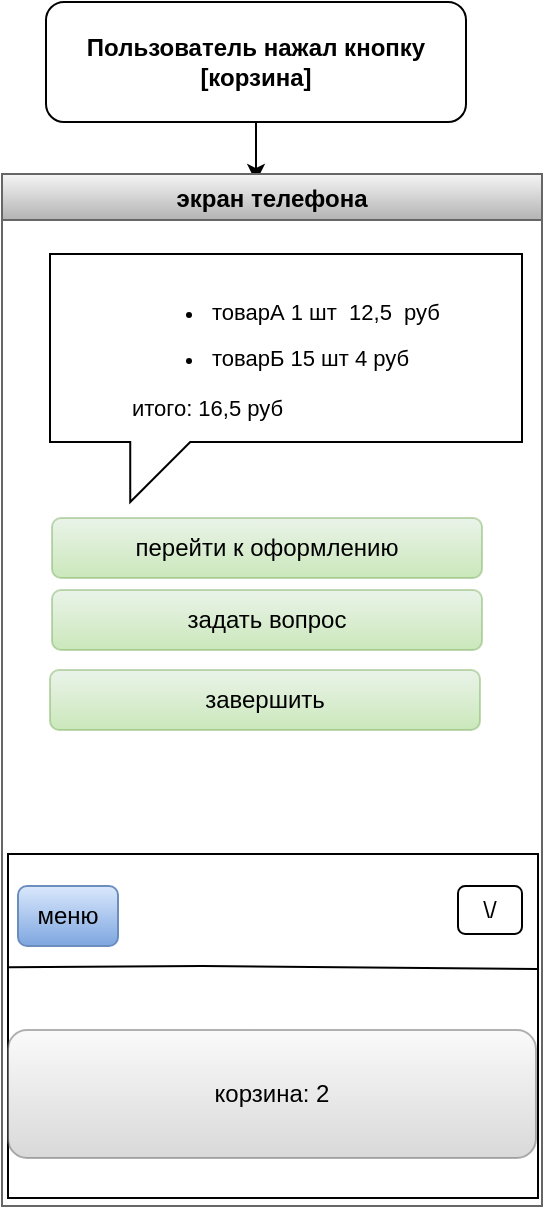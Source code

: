 <mxfile version="21.5.1" type="device">
  <diagram id="C5RBs43oDa-KdzZeNtuy" name="Page-1">
    <mxGraphModel dx="1036" dy="606" grid="1" gridSize="4" guides="1" tooltips="1" connect="1" arrows="1" fold="1" page="1" pageScale="1" pageWidth="827" pageHeight="1169" math="0" shadow="0">
      <root>
        <mxCell id="WIyWlLk6GJQsqaUBKTNV-0" />
        <mxCell id="WIyWlLk6GJQsqaUBKTNV-1" parent="WIyWlLk6GJQsqaUBKTNV-0" />
        <mxCell id="qxq8ClxkGFcVq4Ig2xDk-7" value="" style="endArrow=classic;html=1;rounded=0;exitX=0.5;exitY=1;exitDx=0;exitDy=0;" parent="WIyWlLk6GJQsqaUBKTNV-1" source="qxq8ClxkGFcVq4Ig2xDk-8" edge="1">
          <mxGeometry width="50" height="50" relative="1" as="geometry">
            <mxPoint x="435" y="70" as="sourcePoint" />
            <mxPoint x="435" y="180" as="targetPoint" />
          </mxGeometry>
        </mxCell>
        <mxCell id="qxq8ClxkGFcVq4Ig2xDk-8" value="&lt;b&gt;Пользователь нажал кнопку [корзина]&lt;/b&gt;" style="rounded=1;whiteSpace=wrap;html=1;" parent="WIyWlLk6GJQsqaUBKTNV-1" vertex="1">
          <mxGeometry x="330" y="90" width="210" height="60" as="geometry" />
        </mxCell>
        <mxCell id="qxq8ClxkGFcVq4Ig2xDk-9" value="экран телефона" style="swimlane;fillColor=#f5f5f5;gradientColor=#b3b3b3;strokeColor=#666666;" parent="WIyWlLk6GJQsqaUBKTNV-1" vertex="1">
          <mxGeometry x="308" y="176" width="270" height="516" as="geometry" />
        </mxCell>
        <mxCell id="qxq8ClxkGFcVq4Ig2xDk-14" value="&lt;ul&gt;&lt;li style=&quot;font-size: 11px;&quot;&gt;&lt;p style=&quot;line-height: 100%; margin-bottom: 0cm;&quot; align=&quot;left&quot;&gt;&lt;span style=&quot;white-space: pre;&quot;&gt;товарА 1 шт  12,5  руб&lt;/span&gt;&lt;/p&gt;&lt;/li&gt;&lt;li style=&quot;font-size: 11px;&quot;&gt;&lt;p style=&quot;line-height: 100%; margin-bottom: 0cm;&quot; align=&quot;left&quot;&gt;&lt;span style=&quot;white-space: pre;&quot;&gt;товарБ 15 шт 4 руб&lt;/span&gt;&lt;/p&gt;&lt;/li&gt;&lt;/ul&gt;&lt;div style=&quot;text-align: left;&quot;&gt;&lt;span style=&quot;font-size: 11px; white-space: pre;&quot;&gt;итого: 16,5 руб&lt;/span&gt;&lt;/div&gt;" style="shape=callout;whiteSpace=wrap;html=1;perimeter=calloutPerimeter;base=30;size=30;position=0.17;position2=0.17;" parent="qxq8ClxkGFcVq4Ig2xDk-9" vertex="1">
          <mxGeometry x="24" y="40" width="236" height="124" as="geometry" />
        </mxCell>
        <mxCell id="qxq8ClxkGFcVq4Ig2xDk-15" value="перейти к оформлению" style="rounded=1;whiteSpace=wrap;html=1;fillColor=#d5e8d4;gradientColor=#97d077;strokeColor=#82b366;opacity=50;" parent="qxq8ClxkGFcVq4Ig2xDk-9" vertex="1">
          <mxGeometry x="25" y="172" width="215" height="30" as="geometry" />
        </mxCell>
        <mxCell id="qxq8ClxkGFcVq4Ig2xDk-16" value="задать вопрос" style="rounded=1;whiteSpace=wrap;html=1;fillColor=#d5e8d4;gradientColor=#97d077;strokeColor=#82b366;opacity=50;" parent="qxq8ClxkGFcVq4Ig2xDk-9" vertex="1">
          <mxGeometry x="25" y="208" width="215" height="30" as="geometry" />
        </mxCell>
        <mxCell id="qxq8ClxkGFcVq4Ig2xDk-17" value="" style="rounded=0;whiteSpace=wrap;html=1;" parent="qxq8ClxkGFcVq4Ig2xDk-9" vertex="1">
          <mxGeometry x="3" y="340" width="265" height="172" as="geometry" />
        </mxCell>
        <mxCell id="qxq8ClxkGFcVq4Ig2xDk-18" value="" style="endArrow=none;html=1;rounded=0;exitX=0.001;exitY=0.329;exitDx=0;exitDy=0;entryX=0.999;entryY=0.334;entryDx=0;entryDy=0;exitPerimeter=0;entryPerimeter=0;" parent="qxq8ClxkGFcVq4Ig2xDk-9" source="qxq8ClxkGFcVq4Ig2xDk-17" target="qxq8ClxkGFcVq4Ig2xDk-17" edge="1">
          <mxGeometry width="50" height="50" relative="1" as="geometry">
            <mxPoint x="130" y="170" as="sourcePoint" />
            <mxPoint x="180" y="120" as="targetPoint" />
            <Array as="points">
              <mxPoint x="100" y="396" />
            </Array>
          </mxGeometry>
        </mxCell>
        <mxCell id="qxq8ClxkGFcVq4Ig2xDk-19" value="меню" style="rounded=1;whiteSpace=wrap;html=1;fillColor=#dae8fc;gradientColor=#7ea6e0;strokeColor=#6c8ebf;" parent="qxq8ClxkGFcVq4Ig2xDk-9" vertex="1">
          <mxGeometry x="8" y="356" width="50" height="30" as="geometry" />
        </mxCell>
        <mxCell id="qxq8ClxkGFcVq4Ig2xDk-20" value="\/" style="rounded=1;whiteSpace=wrap;html=1;" parent="qxq8ClxkGFcVq4Ig2xDk-9" vertex="1">
          <mxGeometry x="228" y="356" width="32" height="24" as="geometry" />
        </mxCell>
        <mxCell id="5_UMkI0DIeymR2ZtrBww-0" value="корзина: 2" style="rounded=1;whiteSpace=wrap;html=1;fillColor=#f5f5f5;gradientColor=#b3b3b3;strokeColor=#666666;opacity=50;" vertex="1" parent="qxq8ClxkGFcVq4Ig2xDk-9">
          <mxGeometry x="3" y="428" width="264" height="64" as="geometry" />
        </mxCell>
        <mxCell id="5_UMkI0DIeymR2ZtrBww-2" value="завершить" style="rounded=1;whiteSpace=wrap;html=1;fillColor=#d5e8d4;gradientColor=#97d077;strokeColor=#82b366;opacity=50;" vertex="1" parent="qxq8ClxkGFcVq4Ig2xDk-9">
          <mxGeometry x="24" y="248" width="215" height="30" as="geometry" />
        </mxCell>
      </root>
    </mxGraphModel>
  </diagram>
</mxfile>
